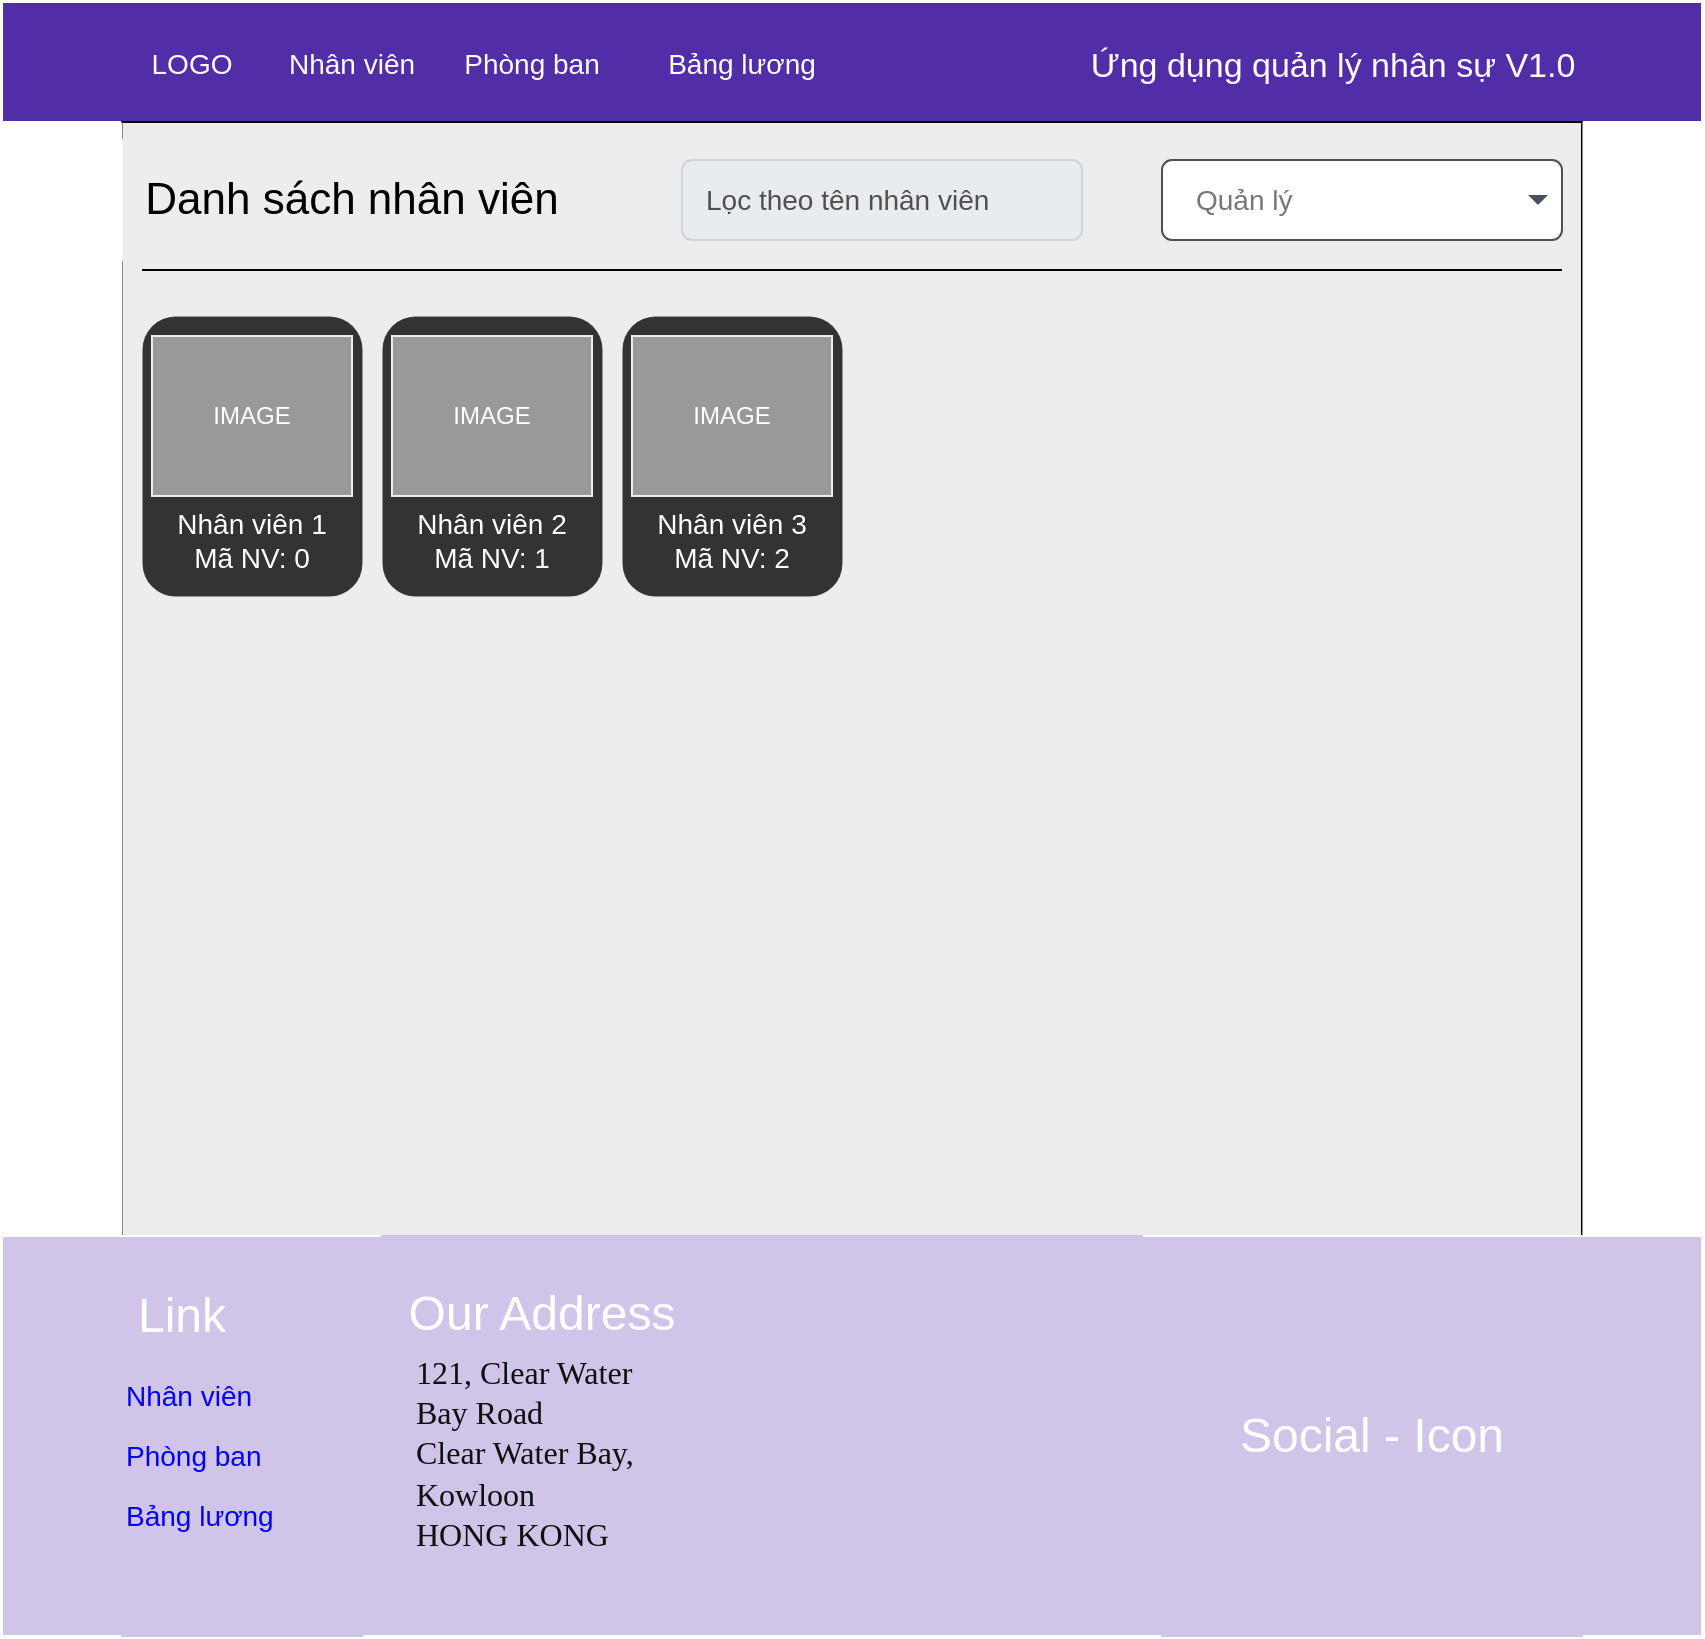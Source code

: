 <mxfile>
    <diagram id="AFHVICTAtzEeS49vyesr" name="Page-1">
        <mxGraphModel dx="650" dy="478" grid="1" gridSize="10" guides="1" tooltips="1" connect="1" arrows="1" fold="1" page="1" pageScale="1" pageWidth="850" pageHeight="1100" math="0" shadow="0">
            <root>
                <mxCell id="0"/>
                <mxCell id="1" parent="0"/>
                <mxCell id="2" value="" style="html=1;shadow=0;dashed=0;fontSize=16;fontColor=#181819;align=left;spacing=15;fillColor=#512da8;strokeWidth=1;strokeColor=#FFFFFF;" parent="1" vertex="1">
                    <mxGeometry width="850" height="60" as="geometry"/>
                </mxCell>
                <mxCell id="3" value="Nhân viên" style="fillColor=none;strokeColor=none;fontSize=14;align=center;fontColor=#FFFFFF;" parent="2" vertex="1">
                    <mxGeometry width="70" height="40" relative="1" as="geometry">
                        <mxPoint x="140" y="10" as="offset"/>
                    </mxGeometry>
                </mxCell>
                <mxCell id="4" value="Phòng ban" style="fillColor=none;strokeColor=none;fontSize=14;align=center;fontColor=#FFFFFF;" parent="2" vertex="1">
                    <mxGeometry width="50" height="40" relative="1" as="geometry">
                        <mxPoint x="240" y="10" as="offset"/>
                    </mxGeometry>
                </mxCell>
                <mxCell id="5" value="Bảng lương" style="fillColor=none;strokeColor=none;fontSize=14;align=center;fontColor=#FFFFFF;" parent="2" vertex="1">
                    <mxGeometry width="80" height="40" relative="1" as="geometry">
                        <mxPoint x="330" y="10" as="offset"/>
                    </mxGeometry>
                </mxCell>
                <mxCell id="6" value="Ứng dụng quản lý nhân sự V1.0" style="fillColor=none;strokeColor=none;fontSize=17;align=center;fontColor=#FFFFFF;spacingLeft=1;strokeWidth=1;" parent="2" vertex="1">
                    <mxGeometry width="250" height="40" relative="1" as="geometry">
                        <mxPoint x="540" y="10" as="offset"/>
                    </mxGeometry>
                </mxCell>
                <mxCell id="7" value="" style="rounded=0;whiteSpace=wrap;html=1;fillColor=#ededed;shadow=0;" parent="1" vertex="1">
                    <mxGeometry x="60" y="60" width="730" height="557" as="geometry"/>
                </mxCell>
                <mxCell id="8" value="LOGO" style="fillColor=none;strokeColor=none;fontSize=14;align=center;fontColor=#FFFFFF;" parent="1" vertex="1">
                    <mxGeometry x="60" y="10" width="70" height="40" as="geometry"/>
                </mxCell>
                <mxCell id="9" value="&lt;font color=&quot;#000000&quot; style=&quot;font-size: 22px&quot;&gt;Danh sách nhân viên&lt;/font&gt;" style="rounded=0;whiteSpace=wrap;html=1;fillColor=#ededed;strokeColor=#ededed;" parent="1" vertex="1">
                    <mxGeometry x="60" y="69" width="230" height="60" as="geometry"/>
                </mxCell>
                <mxCell id="10" value="Lọc theo tên nhân viên" style="html=1;shadow=0;dashed=0;shape=mxgraph.bootstrap.rrect;rSize=5;strokeColor=#CED4DA;strokeWidth=1;fillColor=#E9ECEF;fontColor=#505050;whiteSpace=wrap;align=left;verticalAlign=middle;spacingLeft=10;fontSize=14;" parent="1" vertex="1">
                    <mxGeometry x="340" y="79" width="200" height="40" as="geometry"/>
                </mxCell>
                <mxCell id="11" value="Quản lý" style="html=1;shadow=0;dashed=0;shape=mxgraph.bootstrap.rrect;rSize=5;strokeColor=#505050;strokeWidth=1;fillColor=#ffffff;fontColor=#777777;whiteSpace=wrap;align=left;verticalAlign=middle;fontStyle=0;fontSize=14;spacingRight=0;spacing=17;" parent="1" vertex="1">
                    <mxGeometry x="580" y="79" width="200" height="40" as="geometry"/>
                </mxCell>
                <mxCell id="12" value="" style="shape=triangle;direction=south;fillColor=#495057;strokeColor=none;perimeter=none;" parent="11" vertex="1">
                    <mxGeometry x="1" y="0.5" width="10" height="5" relative="1" as="geometry">
                        <mxPoint x="-17" y="-2.5" as="offset"/>
                    </mxGeometry>
                </mxCell>
                <mxCell id="13" value="" style="rounded=0;whiteSpace=wrap;html=1;shadow=0;glass=0;sketch=0;strokeColor=#ededed;strokeWidth=0;fillColor=#FFFFFF;" parent="1" vertex="1">
                    <mxGeometry y="60" width="60" height="557" as="geometry"/>
                </mxCell>
                <mxCell id="14" value="" style="rounded=0;whiteSpace=wrap;html=1;shadow=0;glass=0;sketch=0;strokeColor=#ededed;strokeWidth=0;fillColor=#FFFFFF;" parent="1" vertex="1">
                    <mxGeometry x="790" y="60" width="60" height="557" as="geometry"/>
                </mxCell>
                <mxCell id="15" value="&lt;font style=&quot;font-size: 14px&quot;&gt;&lt;font color=&quot;#ffffff&quot;&gt;&lt;br&gt;&lt;br&gt;&lt;br&gt;&lt;br&gt;&lt;br&gt;Nhân viên 2&lt;br&gt;Mã NV: 1&lt;/font&gt;&lt;br&gt;&lt;/font&gt;" style="rounded=1;whiteSpace=wrap;html=1;strokeColor=#ededed;shadow=0;sketch=0;glass=0;fillColor=#333333;strokeWidth=0;" parent="1" vertex="1">
                    <mxGeometry x="190" y="157" width="110" height="140" as="geometry"/>
                </mxCell>
                <mxCell id="16" value="&lt;font color=&quot;#ffffff&quot;&gt;IMAGE&lt;/font&gt;" style="rounded=0;whiteSpace=wrap;html=1;shadow=0;glass=0;sketch=0;strokeColor=#ededed;strokeWidth=1;fillColor=#999999;" parent="1" vertex="1">
                    <mxGeometry x="195" y="167" width="100" height="80" as="geometry"/>
                </mxCell>
                <mxCell id="17" value="&lt;font style=&quot;font-size: 14px&quot;&gt;&lt;font color=&quot;#ffffff&quot;&gt;&lt;br&gt;&lt;br&gt;&lt;br&gt;&lt;br&gt;&lt;br&gt;Nhân viên 1&lt;br&gt;Mã NV: 0&lt;/font&gt;&lt;br&gt;&lt;/font&gt;" style="rounded=1;whiteSpace=wrap;html=1;strokeColor=#ededed;shadow=0;sketch=0;glass=0;fillColor=#333333;strokeWidth=0;" parent="1" vertex="1">
                    <mxGeometry x="70" y="157" width="110" height="140" as="geometry"/>
                </mxCell>
                <mxCell id="18" value="&lt;font color=&quot;#ffffff&quot;&gt;IMAGE&lt;/font&gt;" style="rounded=0;whiteSpace=wrap;html=1;shadow=0;glass=0;sketch=0;strokeColor=#ededed;strokeWidth=1;fillColor=#999999;" parent="1" vertex="1">
                    <mxGeometry x="75" y="167" width="100" height="80" as="geometry"/>
                </mxCell>
                <mxCell id="19" value="&lt;font style=&quot;font-size: 14px&quot;&gt;&lt;font color=&quot;#ffffff&quot;&gt;&lt;br&gt;&lt;br&gt;&lt;br&gt;&lt;br&gt;&lt;br&gt;Nhân viên 3&lt;br&gt;Mã NV: 2&lt;/font&gt;&lt;br&gt;&lt;/font&gt;" style="rounded=1;whiteSpace=wrap;html=1;strokeColor=#ededed;shadow=0;sketch=0;glass=0;fillColor=#333333;strokeWidth=0;" parent="1" vertex="1">
                    <mxGeometry x="310" y="157" width="110" height="140" as="geometry"/>
                </mxCell>
                <mxCell id="22" value="&lt;font color=&quot;#ffffff&quot;&gt;IMAGE&lt;/font&gt;" style="rounded=0;whiteSpace=wrap;html=1;shadow=0;glass=0;sketch=0;strokeColor=#ededed;strokeWidth=1;fillColor=#999999;" parent="1" vertex="1">
                    <mxGeometry x="315" y="167" width="100" height="80" as="geometry"/>
                </mxCell>
                <mxCell id="51" value="" style="line;strokeWidth=1;html=1;perimeter=backbonePerimeter;points=[];outlineConnect=0;strokeColor=#000000;" parent="1" vertex="1">
                    <mxGeometry x="70" y="129" width="710" height="10" as="geometry"/>
                </mxCell>
                <mxCell id="52" value="" style="rounded=0;whiteSpace=wrap;html=1;fontSize=17;strokeWidth=1;fontColor=#ffffff;fillColor=#d1c4e9;strokeColor=#FFFFFF;" parent="1" vertex="1">
                    <mxGeometry y="617" width="850" height="200" as="geometry"/>
                </mxCell>
                <mxCell id="53" value="" style="rounded=0;whiteSpace=wrap;html=1;fontSize=17;fontColor=#FFFFFF;strokeWidth=1;fillColor=#D1C4E9;strokeColor=#D1C4E9;" parent="1" vertex="1">
                    <mxGeometry x="60" y="618" width="120" height="199" as="geometry"/>
                </mxCell>
                <mxCell id="54" value="&lt;div style=&quot;text-align: left&quot;&gt;&lt;br&gt;&lt;/div&gt;&lt;br&gt;&lt;br&gt;" style="rounded=0;whiteSpace=wrap;html=1;fontSize=17;fontColor=#FFFFFF;strokeWidth=1;fillColor=#d1c4e9;strokeColor=#D1C4E9;" parent="1" vertex="1">
                    <mxGeometry x="190" y="617" width="380" height="199" as="geometry"/>
                </mxCell>
                <mxCell id="55" value="" style="rounded=0;whiteSpace=wrap;html=1;fontSize=17;fontColor=#FFFFFF;strokeWidth=1;fillColor=#d1c4e9;strokeColor=#D1C4E9;" parent="1" vertex="1">
                    <mxGeometry x="580" y="618" width="210" height="199" as="geometry"/>
                </mxCell>
                <mxCell id="56" value="&lt;font style=&quot;font-size: 24px&quot;&gt;Link&lt;/font&gt;" style="text;html=1;strokeColor=none;fillColor=none;align=center;verticalAlign=middle;whiteSpace=wrap;rounded=0;fontSize=17;fontColor=#FFFFFF;" parent="1" vertex="1">
                    <mxGeometry x="60" y="637" width="60" height="40" as="geometry"/>
                </mxCell>
                <mxCell id="57" value="&lt;font style=&quot;font-size: 24px&quot;&gt;Our Address&lt;/font&gt;" style="text;html=1;strokeColor=none;fillColor=none;align=center;verticalAlign=middle;whiteSpace=wrap;rounded=0;fontSize=17;fontColor=#FFFFFF;" parent="1" vertex="1">
                    <mxGeometry x="190" y="636" width="160" height="40" as="geometry"/>
                </mxCell>
                <mxCell id="58" value="&lt;font style=&quot;font-size: 24px&quot;&gt;Social - Icon&lt;/font&gt;" style="text;html=1;strokeColor=none;fillColor=none;align=center;verticalAlign=middle;whiteSpace=wrap;rounded=0;fontSize=17;fontColor=#FFFFFF;" parent="1" vertex="1">
                    <mxGeometry x="605" y="697" width="160" height="40" as="geometry"/>
                </mxCell>
                <mxCell id="59" value="&lt;span style=&quot;color: rgb(15 , 15 , 15) ; font-family: &amp;#34;times new roman&amp;#34; , &amp;#34;times&amp;#34; , serif ; font-size: 16px ; background-color: rgb(209 , 196 , 233)&quot;&gt;121, Clear Water Bay Road&lt;/span&gt;&lt;br style=&quot;box-sizing: border-box ; margin: 0px ; padding: 0px ; color: rgb(15 , 15 , 15) ; font-family: &amp;#34;times new roman&amp;#34; , &amp;#34;times&amp;#34; , serif ; font-size: 16px ; background-color: rgb(209 , 196 , 233)&quot;&gt;&lt;span style=&quot;color: rgb(15 , 15 , 15) ; font-family: &amp;#34;times new roman&amp;#34; , &amp;#34;times&amp;#34; , serif ; font-size: 16px ; background-color: rgb(209 , 196 , 233)&quot;&gt;Clear Water Bay, Kowloon&lt;/span&gt;&lt;br style=&quot;box-sizing: border-box ; margin: 0px ; padding: 0px ; color: rgb(15 , 15 , 15) ; font-family: &amp;#34;times new roman&amp;#34; , &amp;#34;times&amp;#34; , serif ; font-size: 16px ; background-color: rgb(209 , 196 , 233)&quot;&gt;&lt;span style=&quot;color: rgb(15 , 15 , 15) ; font-family: &amp;#34;times new roman&amp;#34; , &amp;#34;times&amp;#34; , serif ; font-size: 16px ; background-color: rgb(209 , 196 , 233)&quot;&gt;HONG KONG&lt;/span&gt;" style="text;html=1;strokeColor=none;fillColor=none;align=left;verticalAlign=middle;whiteSpace=wrap;rounded=0;fontSize=17;fontColor=#FFFFFF;" parent="1" vertex="1">
                    <mxGeometry x="205" y="706" width="120" height="40" as="geometry"/>
                </mxCell>
                <mxCell id="60" value="&lt;font style=&quot;font-size: 14px&quot; color=&quot;#0000ff&quot;&gt;Nhân viên&lt;/font&gt;" style="text;html=1;strokeColor=none;fillColor=none;align=left;verticalAlign=middle;whiteSpace=wrap;rounded=0;fontSize=17;fontColor=#FFFFFF;" parent="1" vertex="1">
                    <mxGeometry x="60" y="677" width="90" height="40" as="geometry"/>
                </mxCell>
                <mxCell id="61" value="&lt;font style=&quot;font-size: 14px&quot; color=&quot;#0000ff&quot;&gt;Phòng ban&lt;/font&gt;" style="text;html=1;strokeColor=none;fillColor=none;align=left;verticalAlign=middle;whiteSpace=wrap;rounded=0;fontSize=17;fontColor=#FFFFFF;" parent="1" vertex="1">
                    <mxGeometry x="60" y="707" width="110" height="40" as="geometry"/>
                </mxCell>
                <mxCell id="62" value="&lt;font style=&quot;font-size: 14px&quot; color=&quot;#0000ff&quot;&gt;Bảng lương&lt;/font&gt;" style="text;html=1;strokeColor=none;fillColor=none;align=left;verticalAlign=middle;whiteSpace=wrap;rounded=0;fontSize=17;fontColor=#FFFFFF;" parent="1" vertex="1">
                    <mxGeometry x="60" y="737" width="100" height="40" as="geometry"/>
                </mxCell>
            </root>
        </mxGraphModel>
    </diagram>
</mxfile>